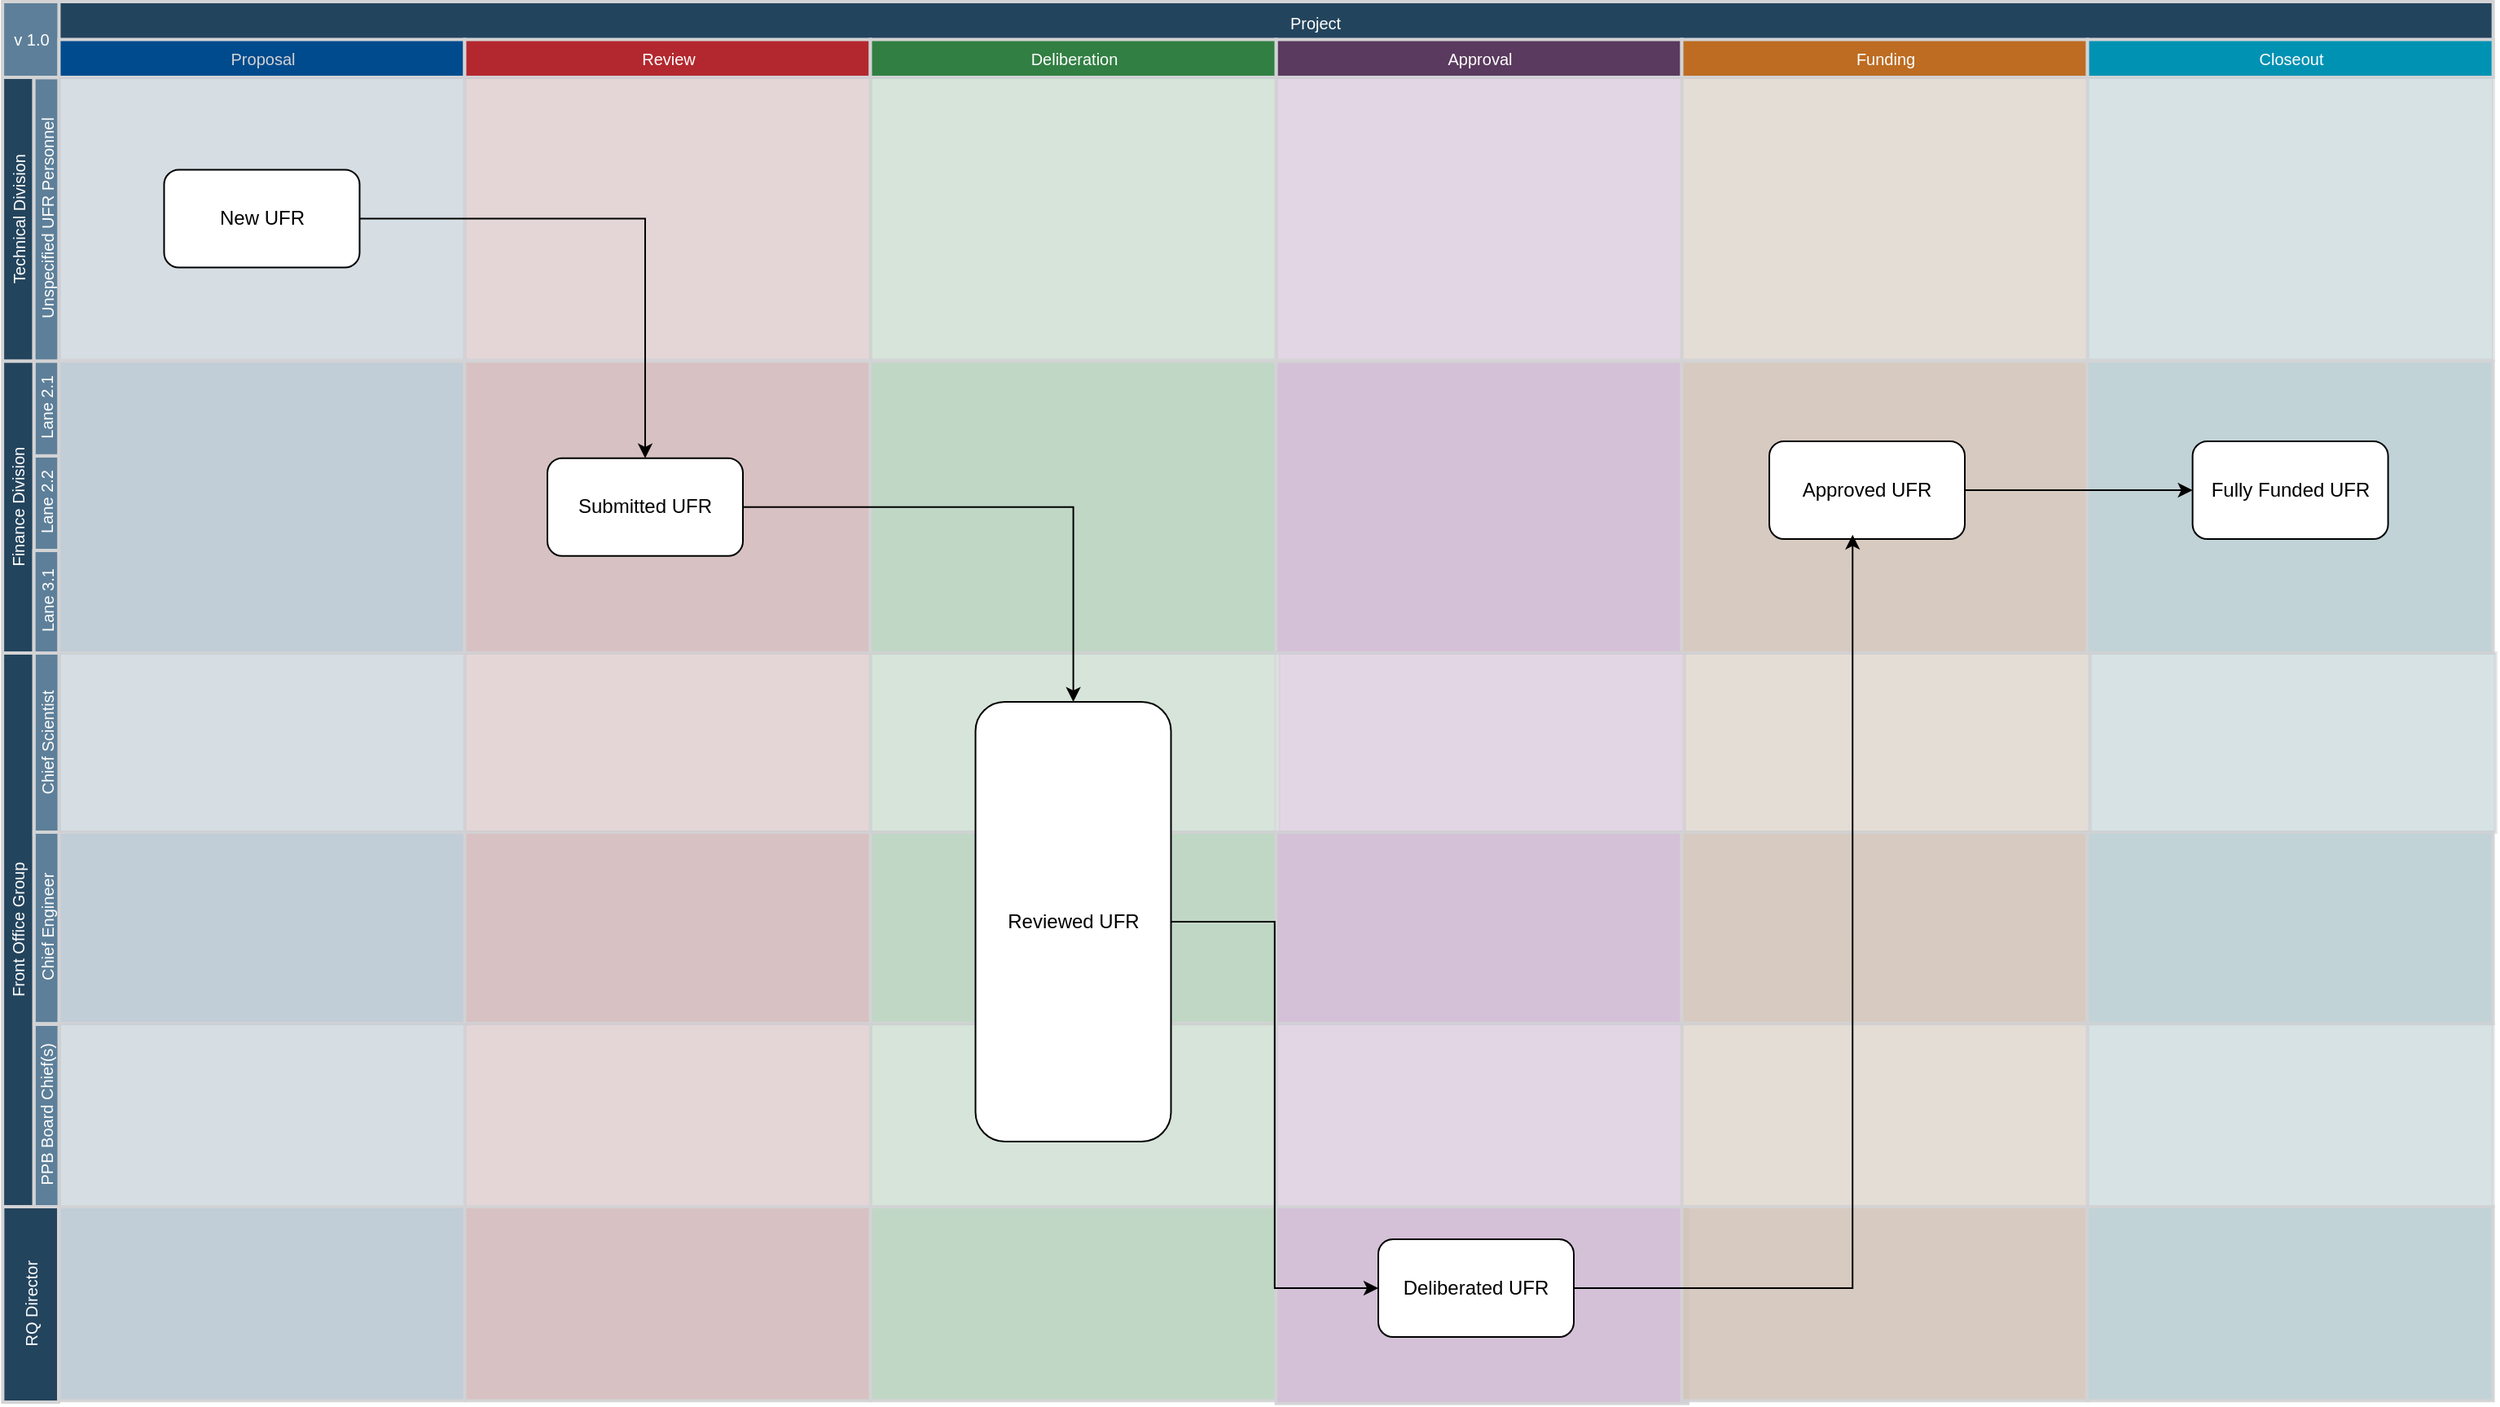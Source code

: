 <mxfile version="24.7.10">
  <diagram id="6a731a19-8d31-9384-78a2-239565b7b9f0" name="Page-1">
    <mxGraphModel dx="3740" dy="2107" grid="1" gridSize="10" guides="1" tooltips="1" connect="1" arrows="1" fold="1" page="1" pageScale="1" pageWidth="1600" pageHeight="900" background="none" math="0" shadow="0">
      <root>
        <mxCell id="0" />
        <mxCell id="1" parent="0" />
        <mxCell id="56" value="Project&#xa;" style="strokeColor=#d3d3d5;fillColor=#23445D;fontSize=10;strokeWidth=2;fontFamily=Helvetica;html=1;fontColor=#FFFFFF;fontStyle=0;spacingBottom=8;spacingRight=0;spacingLeft=83;" parent="1" vertex="1">
          <mxGeometry x="-1564.44" y="-880" width="1528.762" height="46.486" as="geometry" />
        </mxCell>
        <mxCell id="57" value="Technical Division" style="strokeColor=#d3d3d5;fillColor=#23445D;fontSize=10;strokeWidth=2;horizontal=0;fontFamily=Helvetica;html=1;fontColor=#FFFFFF;fontStyle=0" parent="1" vertex="1">
          <mxGeometry x="-1564.44" y="-833.514" width="19.254" height="174.324" as="geometry" />
        </mxCell>
        <mxCell id="59" value="v 1.0" style="strokeColor=#d3d3d5;fillColor=#5d7f99;fontSize=10;strokeWidth=2;fontFamily=Helvetica;html=1;labelBackgroundColor=none;fontColor=#FFFFFF;" parent="1" vertex="1">
          <mxGeometry x="-1564.44" y="-880" width="34.657" height="46.486" as="geometry" />
        </mxCell>
        <mxCell id="61" value="Unspecified UFR Personnel" style="strokeColor=#d3d3d5;fillColor=#5d7f99;fontSize=10;strokeWidth=2;horizontal=0;fontFamily=Helvetica;html=1;labelBackgroundColor=none;fontColor=#FFFFFF;" parent="1" vertex="1">
          <mxGeometry x="-1545.183" y="-833.284" width="15.408" height="174.092" as="geometry" />
        </mxCell>
        <mxCell id="62" value="Lane 2.2" style="strokeColor=#d3d3d5;fillColor=#5d7f99;fontSize=10;strokeWidth=2;horizontal=0;fontFamily=Helvetica;html=1;labelBackgroundColor=none;fontColor=#FFFFFF;" parent="1" vertex="1">
          <mxGeometry x="-1545.186" y="-601.081" width="15.403" height="58.108" as="geometry" />
        </mxCell>
        <mxCell id="63" value="Lane 2.1" style="strokeColor=#d3d3d5;fillColor=#5d7f99;fontSize=10;strokeWidth=2;horizontal=0;fontFamily=Helvetica;html=1;labelBackgroundColor=none;fontColor=#FFFFFF;" parent="1" vertex="1">
          <mxGeometry x="-1545.186" y="-659.189" width="15.403" height="58.108" as="geometry" />
        </mxCell>
        <mxCell id="64" value="Finance Division" style="strokeColor=#d3d3d5;fillColor=#23445D;fontSize=10;strokeWidth=2;horizontal=0;fontFamily=Helvetica;html=1;fontColor=#FFFFFF;fontStyle=0" parent="1" vertex="1">
          <mxGeometry x="-1564.44" y="-659.19" width="19.25" height="179.19" as="geometry" />
        </mxCell>
        <mxCell id="66" value="Lane 3.1" style="strokeColor=#d3d3d5;fillColor=#5d7f99;fontSize=10;strokeWidth=2;horizontal=0;fontFamily=Helvetica;html=1;labelBackgroundColor=none;fontColor=#FFFFFF;" parent="1" vertex="1">
          <mxGeometry x="-1545.19" y="-542.97" width="15.4" height="62.97" as="geometry" />
        </mxCell>
        <mxCell id="67" value="Front Office Group" style="strokeColor=#d3d3d5;fillColor=#23445D;fontSize=10;strokeWidth=2;horizontal=0;fontFamily=Helvetica;html=1;fontColor=#FFFFFF;fontStyle=0" parent="1" vertex="1">
          <mxGeometry x="-1564.44" y="-480" width="19.25" height="340" as="geometry" />
        </mxCell>
        <mxCell id="140" value="" style="group;fontSize=10;strokeColor=#d3d3d5;fontColor=#d3d3d5;container=0;" parent="1" vertex="1" connectable="0">
          <mxGeometry x="-1529.783" y="-856.757" width="249.017" height="23.243" as="geometry" />
        </mxCell>
        <mxCell id="11IpipOqJez2AS0h7bXD-149" value="Chief Scientist" style="strokeColor=#d3d3d5;fillColor=#5d7f99;fontSize=10;strokeWidth=2;horizontal=0;fontFamily=Helvetica;html=1;labelBackgroundColor=none;fontColor=#FFFFFF;" vertex="1" parent="1">
          <mxGeometry x="-1545.06" y="-480" width="15.4" height="111.35" as="geometry" />
        </mxCell>
        <mxCell id="11IpipOqJez2AS0h7bXD-152" value="Chief Engineer" style="strokeColor=#d3d3d5;fillColor=#5d7f99;fontSize=10;strokeWidth=2;horizontal=0;fontFamily=Helvetica;html=1;labelBackgroundColor=none;fontColor=#FFFFFF;" vertex="1" parent="1">
          <mxGeometry x="-1545.06" y="-370" width="15.4" height="117.57" as="geometry" />
        </mxCell>
        <mxCell id="11IpipOqJez2AS0h7bXD-153" value="PPB Board Chief(s)" style="strokeColor=#d3d3d5;fillColor=#5d7f99;fontSize=10;strokeWidth=2;horizontal=0;fontFamily=Helvetica;html=1;labelBackgroundColor=none;fontColor=#FFFFFF;" vertex="1" parent="1">
          <mxGeometry x="-1545.06" y="-252" width="15.4" height="112" as="geometry" />
        </mxCell>
        <mxCell id="11IpipOqJez2AS0h7bXD-158" value="RQ Director" style="strokeColor=#d3d3d5;fillColor=#23445D;fontSize=10;strokeWidth=2;horizontal=0;fontFamily=Helvetica;html=1;fontColor=#FFFFFF;fontStyle=0" vertex="1" parent="1">
          <mxGeometry x="-1564.31" y="-140" width="34.31" height="120" as="geometry" />
        </mxCell>
        <mxCell id="11IpipOqJez2AS0h7bXD-231" value="" style="group;fontSize=10;strokeColor=#5a3a5e;" vertex="1" connectable="0" parent="1">
          <mxGeometry x="-782.731" y="-856.757" width="249.017" height="23.243" as="geometry" />
        </mxCell>
        <mxCell id="11IpipOqJez2AS0h7bXD-232" value="Approval" style="strokeColor=#d3d3d5;fillColor=#5a3a5e;fontSize=10;strokeWidth=2;fontFamily=Helvetica;html=1;labelBackgroundColor=none;fontColor=#FFFFFF;" vertex="1" parent="11IpipOqJez2AS0h7bXD-231">
          <mxGeometry width="249.017" height="23.243" as="geometry" />
        </mxCell>
        <mxCell id="11IpipOqJez2AS0h7bXD-233" value="Funding" style="strokeColor=#d3d3d5;fillColor=#BD6C22;fontSize=10;strokeWidth=2;fontFamily=Helvetica;html=1;labelBackgroundColor=none;fontColor=#FFFFFF;" vertex="1" parent="11IpipOqJez2AS0h7bXD-231">
          <mxGeometry x="249.017" width="249.017" height="23.243" as="geometry" />
        </mxCell>
        <mxCell id="11IpipOqJez2AS0h7bXD-234" value="Closeout" style="strokeColor=#d3d3d5;fillColor=#0092b3;fontSize=10;strokeWidth=2;fontFamily=Helvetica;html=1;labelBackgroundColor=none;fontColor=#FFFFFF;" vertex="1" parent="11IpipOqJez2AS0h7bXD-231">
          <mxGeometry x="498.034" width="249.017" height="23.243" as="geometry" />
        </mxCell>
        <mxCell id="141" value="Proposal" style="strokeColor=#d3d3d5;fillColor=#004b8d;fontSize=10;strokeWidth=2;fontFamily=Helvetica;html=1;labelBackgroundColor=none;fontColor=#d3d3d5;" parent="1" vertex="1">
          <mxGeometry x="-1529.783" y="-856.757" width="249.017" height="23.243" as="geometry" />
        </mxCell>
        <mxCell id="142" value="Review" style="strokeColor=#d3d3d5;fillColor=#b3282e;fontSize=10;strokeWidth=2;fontFamily=Helvetica;html=1;labelBackgroundColor=none;fontColor=#FFFFFF;" parent="1" vertex="1">
          <mxGeometry x="-1280.766" y="-856.757" width="249.017" height="23.243" as="geometry" />
        </mxCell>
        <mxCell id="143" value="Deliberation" style="strokeColor=#d3d3d5;fillColor=#317f42;fontSize=10;strokeWidth=2;fontFamily=Helvetica;html=1;labelBackgroundColor=none;fontColor=#FFFFFF;" parent="1" vertex="1">
          <mxGeometry x="-1031.749" y="-856.757" width="249.017" height="23.243" as="geometry" />
        </mxCell>
        <mxCell id="11IpipOqJez2AS0h7bXD-453" value="" style="group" vertex="1" connectable="0" parent="1">
          <mxGeometry x="-1529.78" y="-833.51" width="1494.23" height="173.51" as="geometry" />
        </mxCell>
        <mxCell id="68" value="" style="strokeColor=#d3d3d5;fillColor=#bbc8d3;fontSize=10;strokeWidth=2;fontFamily=Helvetica;html=1;opacity=60;" parent="11IpipOqJez2AS0h7bXD-453" vertex="1">
          <mxGeometry width="249.017" height="173.51" as="geometry" />
        </mxCell>
        <mxCell id="75" value="" style="strokeColor=#d3d3d5;fillColor=#d3bbbc;fontSize=10;strokeWidth=2;fontFamily=Helvetica;html=1;opacity=60;" parent="11IpipOqJez2AS0h7bXD-453" vertex="1">
          <mxGeometry x="249.017" width="249.145" height="173.51" as="geometry" />
        </mxCell>
        <mxCell id="82" value="" style="strokeColor=#d3d3d5;fillColor=#bbd3c0;fontSize=10;strokeWidth=2;fontFamily=Helvetica;html=1;opacity=60;" parent="11IpipOqJez2AS0h7bXD-453" vertex="1">
          <mxGeometry x="498.034" width="249.145" height="173.51" as="geometry" />
        </mxCell>
        <mxCell id="11IpipOqJez2AS0h7bXD-159" value="" style="strokeColor=#d3d3d5;fillColor=#d0bbd3;fontSize=10;strokeWidth=2;fontFamily=Helvetica;html=1;opacity=60;" vertex="1" parent="11IpipOqJez2AS0h7bXD-453">
          <mxGeometry x="747.051" width="249.017" height="173.51" as="geometry" />
        </mxCell>
        <mxCell id="11IpipOqJez2AS0h7bXD-166" value="" style="strokeColor=#d3d3d5;fillColor=#d3c6bb;fontSize=10;strokeWidth=2;fontFamily=Helvetica;html=1;opacity=60;" vertex="1" parent="11IpipOqJez2AS0h7bXD-453">
          <mxGeometry x="996.068" width="249.145" height="173.51" as="geometry" />
        </mxCell>
        <mxCell id="11IpipOqJez2AS0h7bXD-173" value="" style="strokeColor=#d3d3d5;fillColor=#bbcfd3;fontSize=10;strokeWidth=2;fontFamily=Helvetica;html=1;opacity=60;" vertex="1" parent="11IpipOqJez2AS0h7bXD-453">
          <mxGeometry x="1245.085" width="249.145" height="173.51" as="geometry" />
        </mxCell>
        <mxCell id="11IpipOqJez2AS0h7bXD-460" value="New UFR" style="rounded=1;whiteSpace=wrap;html=1;" vertex="1" parent="11IpipOqJez2AS0h7bXD-453">
          <mxGeometry x="64.51" y="56.76" width="120" height="60" as="geometry" />
        </mxCell>
        <mxCell id="11IpipOqJez2AS0h7bXD-454" value="" style="group" vertex="1" connectable="0" parent="1">
          <mxGeometry x="-1529.78" y="-659.19" width="1494.1" height="179.19" as="geometry" />
        </mxCell>
        <mxCell id="71" value="" style="strokeColor=#d3d3d5;fillColor=#bbc8d3;fontSize=10;strokeWidth=2;fontFamily=Helvetica;html=1;opacity=90;" parent="11IpipOqJez2AS0h7bXD-454" vertex="1">
          <mxGeometry width="249.017" height="179.19" as="geometry" />
        </mxCell>
        <mxCell id="78" value="" style="strokeColor=#d3d3d5;fillColor=#d3bbbc;fontSize=10;strokeWidth=2;fontFamily=Helvetica;html=1;opacity=90;" parent="11IpipOqJez2AS0h7bXD-454" vertex="1">
          <mxGeometry x="249.017" width="249.017" height="179.19" as="geometry" />
        </mxCell>
        <mxCell id="85" value="" style="strokeColor=#d3d3d5;fillColor=#bbd3c0;fontSize=10;strokeWidth=2;fontFamily=Helvetica;html=1;opacity=90;" parent="11IpipOqJez2AS0h7bXD-454" vertex="1">
          <mxGeometry x="498.033" width="249.017" height="179.19" as="geometry" />
        </mxCell>
        <mxCell id="11IpipOqJez2AS0h7bXD-162" value="" style="strokeColor=#d3d3d5;fillColor=#d0bbd3;fontSize=10;strokeWidth=2;fontFamily=Helvetica;html=1;opacity=90;" vertex="1" parent="11IpipOqJez2AS0h7bXD-454">
          <mxGeometry x="747.05" width="249.017" height="179.19" as="geometry" />
        </mxCell>
        <mxCell id="11IpipOqJez2AS0h7bXD-169" value="" style="strokeColor=#d3d3d5;fillColor=#d3c6bb;fontSize=10;strokeWidth=2;fontFamily=Helvetica;html=1;opacity=90;" vertex="1" parent="11IpipOqJez2AS0h7bXD-454">
          <mxGeometry x="996.067" width="249.017" height="179.19" as="geometry" />
        </mxCell>
        <mxCell id="11IpipOqJez2AS0h7bXD-176" value="" style="strokeColor=#d3d3d5;fillColor=#bbcfd3;fontSize=10;strokeWidth=2;fontFamily=Helvetica;html=1;opacity=90;" vertex="1" parent="11IpipOqJez2AS0h7bXD-454">
          <mxGeometry x="1245.083" width="249.017" height="179.19" as="geometry" />
        </mxCell>
        <mxCell id="11IpipOqJez2AS0h7bXD-462" value="Submitted UFR" style="rounded=1;whiteSpace=wrap;html=1;" vertex="1" parent="11IpipOqJez2AS0h7bXD-454">
          <mxGeometry x="299.78" y="59.59" width="120" height="60" as="geometry" />
        </mxCell>
        <mxCell id="11IpipOqJez2AS0h7bXD-481" style="edgeStyle=orthogonalEdgeStyle;rounded=0;orthogonalLoop=1;jettySize=auto;html=1;exitX=1;exitY=0.5;exitDx=0;exitDy=0;" edge="1" parent="11IpipOqJez2AS0h7bXD-454" source="11IpipOqJez2AS0h7bXD-474" target="11IpipOqJez2AS0h7bXD-475">
          <mxGeometry relative="1" as="geometry" />
        </mxCell>
        <mxCell id="11IpipOqJez2AS0h7bXD-474" value="Approved UFR" style="rounded=1;whiteSpace=wrap;html=1;" vertex="1" parent="11IpipOqJez2AS0h7bXD-454">
          <mxGeometry x="1049.78" y="49.19" width="120" height="60" as="geometry" />
        </mxCell>
        <mxCell id="11IpipOqJez2AS0h7bXD-475" value="Fully Funded UFR" style="rounded=1;whiteSpace=wrap;html=1;" vertex="1" parent="11IpipOqJez2AS0h7bXD-454">
          <mxGeometry x="1309.59" y="49.19" width="120" height="60" as="geometry" />
        </mxCell>
        <mxCell id="11IpipOqJez2AS0h7bXD-456" value="" style="group" vertex="1" connectable="0" parent="1">
          <mxGeometry x="-1529.66" y="-370" width="1493.98" height="117.57" as="geometry" />
        </mxCell>
        <mxCell id="11IpipOqJez2AS0h7bXD-238" value="" style="strokeColor=#d3d3d5;fillColor=#bbc8d3;fontSize=10;strokeWidth=2;fontFamily=Helvetica;html=1;opacity=90;" vertex="1" parent="11IpipOqJez2AS0h7bXD-456">
          <mxGeometry width="249.018" height="117.57" as="geometry" />
        </mxCell>
        <mxCell id="11IpipOqJez2AS0h7bXD-245" value="" style="strokeColor=#d3d3d5;fillColor=#d3bbbc;fontSize=10;strokeWidth=2;fontFamily=Helvetica;html=1;opacity=90;" vertex="1" parent="11IpipOqJez2AS0h7bXD-456">
          <mxGeometry x="249.018" width="249.018" height="117.57" as="geometry" />
        </mxCell>
        <mxCell id="11IpipOqJez2AS0h7bXD-252" value="" style="strokeColor=#d3d3d5;fillColor=#bbd3c0;fontSize=10;strokeWidth=2;fontFamily=Helvetica;html=1;opacity=90;" vertex="1" parent="11IpipOqJez2AS0h7bXD-456">
          <mxGeometry x="498.036" width="249.018" height="117.57" as="geometry" />
        </mxCell>
        <mxCell id="11IpipOqJez2AS0h7bXD-385" value="" style="strokeColor=#d3d3d5;fillColor=#d0bbd3;fontSize=10;strokeWidth=2;fontFamily=Helvetica;html=1;opacity=90;" vertex="1" parent="11IpipOqJez2AS0h7bXD-456">
          <mxGeometry x="746.926" width="249.018" height="117.57" as="geometry" />
        </mxCell>
        <mxCell id="11IpipOqJez2AS0h7bXD-391" value="" style="strokeColor=#d3d3d5;fillColor=#d3c6bb;fontSize=10;strokeWidth=2;fontFamily=Helvetica;html=1;opacity=90;" vertex="1" parent="11IpipOqJez2AS0h7bXD-456">
          <mxGeometry x="995.944" width="249.018" height="117.57" as="geometry" />
        </mxCell>
        <mxCell id="11IpipOqJez2AS0h7bXD-397" value="" style="strokeColor=#d3d3d5;fillColor=#bbcfd3;fontSize=10;strokeWidth=2;fontFamily=Helvetica;html=1;opacity=90;" vertex="1" parent="11IpipOqJez2AS0h7bXD-456">
          <mxGeometry x="1244.962" width="249.018" height="117.57" as="geometry" />
        </mxCell>
        <mxCell id="11IpipOqJez2AS0h7bXD-457" value="" style="group" vertex="1" connectable="0" parent="1">
          <mxGeometry x="-1529.66" y="-252.43" width="1493.98" height="115.43" as="geometry" />
        </mxCell>
        <mxCell id="11IpipOqJez2AS0h7bXD-239" value="" style="strokeColor=#d3d3d5;fillColor=#bbc8d3;fontSize=10;strokeWidth=2;fontFamily=Helvetica;html=1;opacity=60;" vertex="1" parent="11IpipOqJez2AS0h7bXD-457">
          <mxGeometry width="249.018" height="112.43" as="geometry" />
        </mxCell>
        <mxCell id="11IpipOqJez2AS0h7bXD-246" value="" style="strokeColor=#d3d3d5;fillColor=#d3bbbc;fontSize=10;strokeWidth=2;fontFamily=Helvetica;html=1;opacity=60;" vertex="1" parent="11IpipOqJez2AS0h7bXD-457">
          <mxGeometry x="249.018" width="249.018" height="112.43" as="geometry" />
        </mxCell>
        <mxCell id="11IpipOqJez2AS0h7bXD-253" value="" style="strokeColor=#d3d3d5;fillColor=#bbd3c0;fontSize=10;strokeWidth=2;fontFamily=Helvetica;html=1;opacity=60;" vertex="1" parent="11IpipOqJez2AS0h7bXD-457">
          <mxGeometry x="498.036" width="249.018" height="112.43" as="geometry" />
        </mxCell>
        <mxCell id="11IpipOqJez2AS0h7bXD-386" value="" style="strokeColor=#d3d3d5;fillColor=#d0bbd3;fontSize=10;strokeWidth=2;fontFamily=Helvetica;html=1;opacity=60;" vertex="1" parent="11IpipOqJez2AS0h7bXD-457">
          <mxGeometry x="746.926" width="249.018" height="112.43" as="geometry" />
        </mxCell>
        <mxCell id="11IpipOqJez2AS0h7bXD-392" value="" style="strokeColor=#d3d3d5;fillColor=#d3c6bb;fontSize=10;strokeWidth=2;fontFamily=Helvetica;html=1;opacity=60;" vertex="1" parent="11IpipOqJez2AS0h7bXD-457">
          <mxGeometry x="995.944" width="249.018" height="112.43" as="geometry" />
        </mxCell>
        <mxCell id="11IpipOqJez2AS0h7bXD-398" value="" style="strokeColor=#d3d3d5;fillColor=#bbcfd3;fontSize=10;strokeWidth=2;fontFamily=Helvetica;html=1;opacity=60;" vertex="1" parent="11IpipOqJez2AS0h7bXD-457">
          <mxGeometry x="1244.962" width="249.018" height="112.43" as="geometry" />
        </mxCell>
        <mxCell id="11IpipOqJez2AS0h7bXD-458" value="" style="group" vertex="1" connectable="0" parent="1">
          <mxGeometry x="-1529.66" y="-140" width="1493.98" height="120.86" as="geometry" />
        </mxCell>
        <mxCell id="11IpipOqJez2AS0h7bXD-311" value="" style="strokeColor=#d3d3d5;fillColor=#bbc8d3;fontSize=10;strokeWidth=2;fontFamily=Helvetica;html=1;opacity=90;" vertex="1" parent="11IpipOqJez2AS0h7bXD-458">
          <mxGeometry y="0.004" width="249.018" height="119.094" as="geometry" />
        </mxCell>
        <mxCell id="11IpipOqJez2AS0h7bXD-312" value="" style="strokeColor=#d3d3d5;fillColor=#d3bbbc;fontSize=10;strokeWidth=2;fontFamily=Helvetica;html=1;opacity=90;" vertex="1" parent="11IpipOqJez2AS0h7bXD-458">
          <mxGeometry x="249.018" y="0.004" width="249.018" height="119.094" as="geometry" />
        </mxCell>
        <mxCell id="11IpipOqJez2AS0h7bXD-313" value="" style="strokeColor=#d3d3d5;fillColor=#bbd3c0;fontSize=10;strokeWidth=2;fontFamily=Helvetica;html=1;opacity=90;" vertex="1" parent="11IpipOqJez2AS0h7bXD-458">
          <mxGeometry x="498.036" y="0.004" width="249.018" height="119.094" as="geometry" />
        </mxCell>
        <mxCell id="11IpipOqJez2AS0h7bXD-439" value="" style="strokeColor=#d3d3d5;fillColor=#d0bbd3;fontSize=10;strokeWidth=2;fontFamily=Helvetica;html=1;opacity=90;" vertex="1" parent="11IpipOqJez2AS0h7bXD-458">
          <mxGeometry x="746.927" width="252.73" height="120.86" as="geometry" />
        </mxCell>
        <mxCell id="11IpipOqJez2AS0h7bXD-440" value="" style="strokeColor=#d3d3d5;fillColor=#d3c6bb;fontSize=10;strokeWidth=2;fontFamily=Helvetica;html=1;opacity=90;" vertex="1" parent="11IpipOqJez2AS0h7bXD-458">
          <mxGeometry x="995.944" y="0.004" width="249.018" height="119.094" as="geometry" />
        </mxCell>
        <mxCell id="11IpipOqJez2AS0h7bXD-441" value="" style="strokeColor=#d3d3d5;fillColor=#bbcfd3;fontSize=10;strokeWidth=2;fontFamily=Helvetica;html=1;opacity=90;" vertex="1" parent="11IpipOqJez2AS0h7bXD-458">
          <mxGeometry x="1244.962" y="0.004" width="249.018" height="119.094" as="geometry" />
        </mxCell>
        <mxCell id="11IpipOqJez2AS0h7bXD-471" value="Deliberated UFR" style="rounded=1;whiteSpace=wrap;html=1;" vertex="1" parent="11IpipOqJez2AS0h7bXD-458">
          <mxGeometry x="809.66" y="20" width="120" height="60" as="geometry" />
        </mxCell>
        <mxCell id="74" value="" style="strokeColor=#d3d3d5;fillColor=#bbc8d3;fontSize=10;strokeWidth=2;fontFamily=Helvetica;html=1;opacity=60;" parent="1" vertex="1">
          <mxGeometry x="-1529.66" y="-480" width="249.02" height="110" as="geometry" />
        </mxCell>
        <mxCell id="81" value="" style="strokeColor=#d3d3d5;fillColor=#d3bbbc;fontSize=10;strokeWidth=2;fontFamily=Helvetica;html=1;opacity=60;fontStyle=4" parent="1" vertex="1">
          <mxGeometry x="-1280.76" y="-480" width="249.02" height="110" as="geometry" />
        </mxCell>
        <mxCell id="88" value="" style="strokeColor=#d3d3d5;fillColor=#bbd3c0;fontSize=10;strokeWidth=2;fontFamily=Helvetica;html=1;opacity=60;fontStyle=4" parent="1" vertex="1">
          <mxGeometry x="-1031.75" y="-480" width="249.02" height="110" as="geometry" />
        </mxCell>
        <mxCell id="11IpipOqJez2AS0h7bXD-165" value="" style="strokeColor=#d3d3d5;fillColor=#d0bbd3;fontSize=10;strokeWidth=2;fontFamily=Helvetica;html=1;opacity=60;" vertex="1" parent="1">
          <mxGeometry x="-781.2" y="-480" width="249.02" height="110" as="geometry" />
        </mxCell>
        <mxCell id="11IpipOqJez2AS0h7bXD-172" value="" style="strokeColor=#d3d3d5;fillColor=#d3c6bb;fontSize=10;strokeWidth=2;fontFamily=Helvetica;html=1;opacity=60;fontStyle=4" vertex="1" parent="1">
          <mxGeometry x="-532.18" y="-480" width="249.02" height="110" as="geometry" />
        </mxCell>
        <mxCell id="11IpipOqJez2AS0h7bXD-179" value="" style="strokeColor=#d3d3d5;fillColor=#bbcfd3;fontSize=10;strokeWidth=2;fontFamily=Helvetica;html=1;opacity=60;fontStyle=4" vertex="1" parent="1">
          <mxGeometry x="-283.17" y="-480" width="249.02" height="110" as="geometry" />
        </mxCell>
        <mxCell id="11IpipOqJez2AS0h7bXD-479" style="edgeStyle=orthogonalEdgeStyle;rounded=0;orthogonalLoop=1;jettySize=auto;html=1;exitX=1;exitY=0.5;exitDx=0;exitDy=0;entryX=0;entryY=0.5;entryDx=0;entryDy=0;" edge="1" parent="1" source="11IpipOqJez2AS0h7bXD-473" target="11IpipOqJez2AS0h7bXD-471">
          <mxGeometry relative="1" as="geometry" />
        </mxCell>
        <mxCell id="11IpipOqJez2AS0h7bXD-473" value="Reviewed UFR" style="rounded=1;whiteSpace=wrap;html=1;" vertex="1" parent="1">
          <mxGeometry x="-967.24" y="-450" width="120" height="270" as="geometry" />
        </mxCell>
        <mxCell id="11IpipOqJez2AS0h7bXD-476" style="edgeStyle=orthogonalEdgeStyle;rounded=0;orthogonalLoop=1;jettySize=auto;html=1;" edge="1" parent="1" source="11IpipOqJez2AS0h7bXD-460" target="11IpipOqJez2AS0h7bXD-462">
          <mxGeometry relative="1" as="geometry" />
        </mxCell>
        <mxCell id="11IpipOqJez2AS0h7bXD-478" style="edgeStyle=orthogonalEdgeStyle;rounded=0;orthogonalLoop=1;jettySize=auto;html=1;exitX=1;exitY=0.5;exitDx=0;exitDy=0;" edge="1" parent="1" source="11IpipOqJez2AS0h7bXD-462" target="11IpipOqJez2AS0h7bXD-473">
          <mxGeometry relative="1" as="geometry" />
        </mxCell>
        <mxCell id="11IpipOqJez2AS0h7bXD-480" style="edgeStyle=orthogonalEdgeStyle;rounded=0;orthogonalLoop=1;jettySize=auto;html=1;exitX=1;exitY=0.5;exitDx=0;exitDy=0;entryX=0.426;entryY=0.956;entryDx=0;entryDy=0;entryPerimeter=0;" edge="1" parent="1" source="11IpipOqJez2AS0h7bXD-471" target="11IpipOqJez2AS0h7bXD-474">
          <mxGeometry relative="1" as="geometry" />
        </mxCell>
      </root>
    </mxGraphModel>
  </diagram>
</mxfile>
